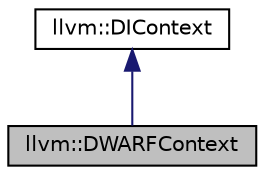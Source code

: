 digraph "llvm::DWARFContext"
{
 // LATEX_PDF_SIZE
  bgcolor="transparent";
  edge [fontname="Helvetica",fontsize="10",labelfontname="Helvetica",labelfontsize="10"];
  node [fontname="Helvetica",fontsize="10",shape=record];
  Node1 [label="llvm::DWARFContext",height=0.2,width=0.4,color="black", fillcolor="grey75", style="filled", fontcolor="black",tooltip="DWARFContext This data structure is the top level entity that deals with dwarf debug information pars..."];
  Node2 -> Node1 [dir="back",color="midnightblue",fontsize="10",style="solid",fontname="Helvetica"];
  Node2 [label="llvm::DIContext",height=0.2,width=0.4,color="black",URL="$classllvm_1_1DIContext.html",tooltip=" "];
}
